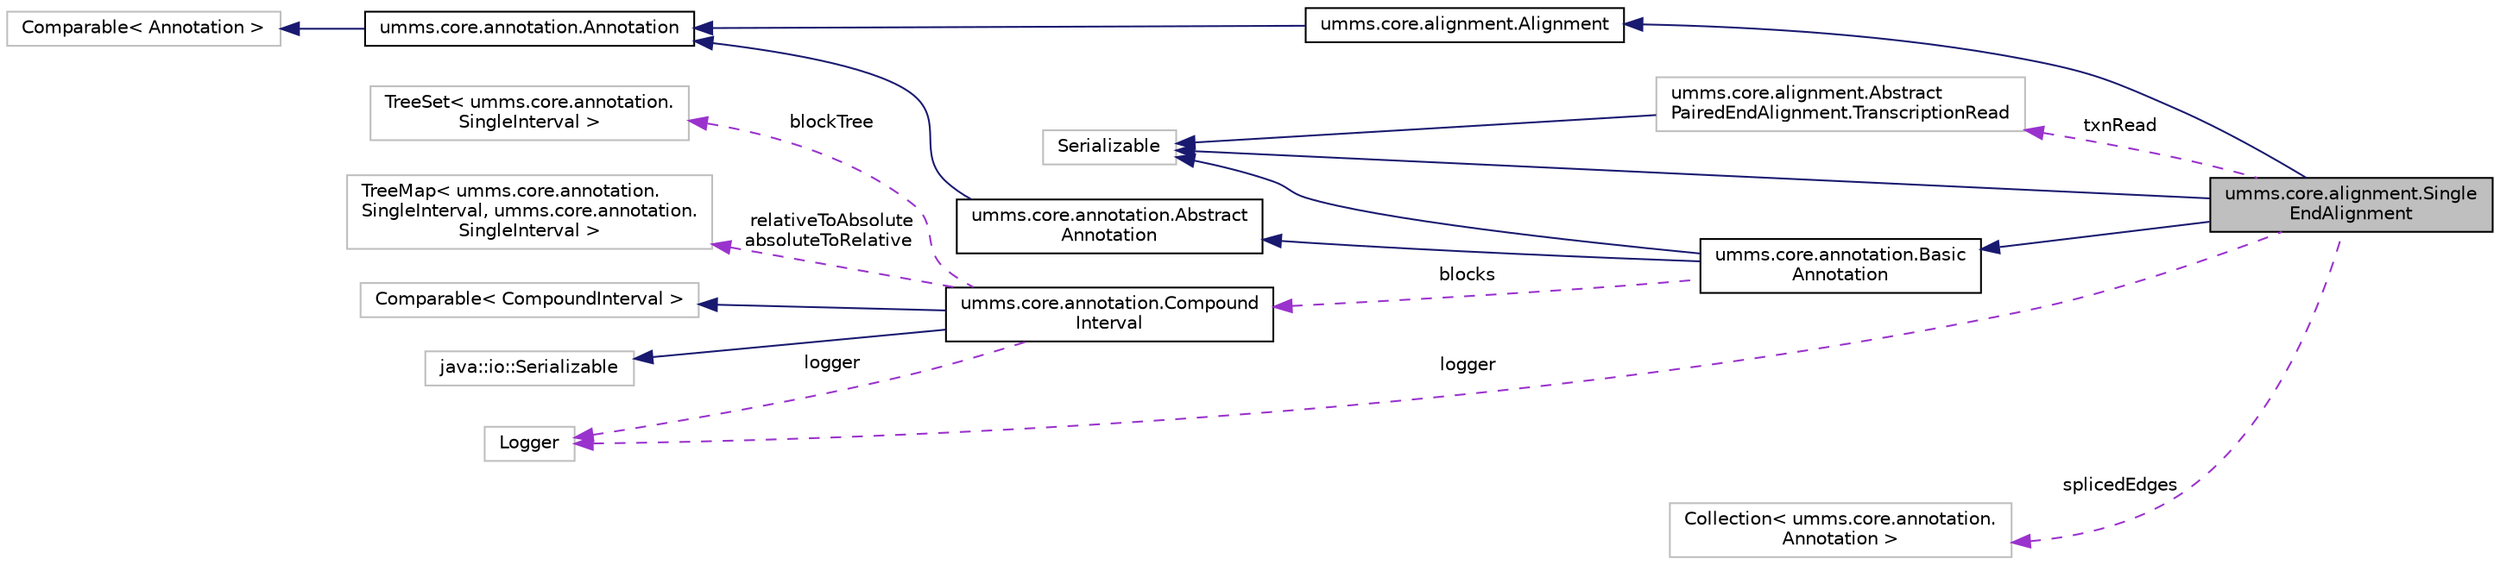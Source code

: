 digraph "umms.core.alignment.SingleEndAlignment"
{
  edge [fontname="Helvetica",fontsize="10",labelfontname="Helvetica",labelfontsize="10"];
  node [fontname="Helvetica",fontsize="10",shape=record];
  rankdir="LR";
  Node1 [label="umms.core.alignment.Single\lEndAlignment",height=0.2,width=0.4,color="black", fillcolor="grey75", style="filled" fontcolor="black"];
  Node2 -> Node1 [dir="back",color="midnightblue",fontsize="10",style="solid",fontname="Helvetica"];
  Node2 [label="umms.core.annotation.Basic\lAnnotation",height=0.2,width=0.4,color="black", fillcolor="white", style="filled",URL="$classumms_1_1core_1_1annotation_1_1_basic_annotation.html"];
  Node3 -> Node2 [dir="back",color="midnightblue",fontsize="10",style="solid",fontname="Helvetica"];
  Node3 [label="umms.core.annotation.Abstract\lAnnotation",height=0.2,width=0.4,color="black", fillcolor="white", style="filled",URL="$classumms_1_1core_1_1annotation_1_1_abstract_annotation.html"];
  Node4 -> Node3 [dir="back",color="midnightblue",fontsize="10",style="solid",fontname="Helvetica"];
  Node4 [label="umms.core.annotation.Annotation",height=0.2,width=0.4,color="black", fillcolor="white", style="filled",URL="$interfaceumms_1_1core_1_1annotation_1_1_annotation.html"];
  Node5 -> Node4 [dir="back",color="midnightblue",fontsize="10",style="solid",fontname="Helvetica"];
  Node5 [label="Comparable\< Annotation \>",height=0.2,width=0.4,color="grey75", fillcolor="white", style="filled"];
  Node6 -> Node2 [dir="back",color="midnightblue",fontsize="10",style="solid",fontname="Helvetica"];
  Node6 [label="Serializable",height=0.2,width=0.4,color="grey75", fillcolor="white", style="filled"];
  Node7 -> Node2 [dir="back",color="darkorchid3",fontsize="10",style="dashed",label=" blocks" ,fontname="Helvetica"];
  Node7 [label="umms.core.annotation.Compound\lInterval",height=0.2,width=0.4,color="black", fillcolor="white", style="filled",URL="$classumms_1_1core_1_1annotation_1_1_compound_interval.html"];
  Node8 -> Node7 [dir="back",color="midnightblue",fontsize="10",style="solid",fontname="Helvetica"];
  Node8 [label="Comparable\< CompoundInterval \>",height=0.2,width=0.4,color="grey75", fillcolor="white", style="filled"];
  Node9 -> Node7 [dir="back",color="midnightblue",fontsize="10",style="solid",fontname="Helvetica"];
  Node9 [label="java::io::Serializable",height=0.2,width=0.4,color="grey75", fillcolor="white", style="filled"];
  Node10 -> Node7 [dir="back",color="darkorchid3",fontsize="10",style="dashed",label=" logger" ,fontname="Helvetica"];
  Node10 [label="Logger",height=0.2,width=0.4,color="grey75", fillcolor="white", style="filled"];
  Node11 -> Node7 [dir="back",color="darkorchid3",fontsize="10",style="dashed",label=" blockTree" ,fontname="Helvetica"];
  Node11 [label="TreeSet\< umms.core.annotation.\lSingleInterval \>",height=0.2,width=0.4,color="grey75", fillcolor="white", style="filled"];
  Node12 -> Node7 [dir="back",color="darkorchid3",fontsize="10",style="dashed",label=" relativeToAbsolute\nabsoluteToRelative" ,fontname="Helvetica"];
  Node12 [label="TreeMap\< umms.core.annotation.\lSingleInterval, umms.core.annotation.\lSingleInterval \>",height=0.2,width=0.4,color="grey75", fillcolor="white", style="filled"];
  Node13 -> Node1 [dir="back",color="midnightblue",fontsize="10",style="solid",fontname="Helvetica"];
  Node13 [label="umms.core.alignment.Alignment",height=0.2,width=0.4,color="black", fillcolor="white", style="filled",URL="$interfaceumms_1_1core_1_1alignment_1_1_alignment.html"];
  Node4 -> Node13 [dir="back",color="midnightblue",fontsize="10",style="solid",fontname="Helvetica"];
  Node6 -> Node1 [dir="back",color="midnightblue",fontsize="10",style="solid",fontname="Helvetica"];
  Node10 -> Node1 [dir="back",color="darkorchid3",fontsize="10",style="dashed",label=" logger" ,fontname="Helvetica"];
  Node14 -> Node1 [dir="back",color="darkorchid3",fontsize="10",style="dashed",label=" splicedEdges" ,fontname="Helvetica"];
  Node14 [label="Collection\< umms.core.annotation.\lAnnotation \>",height=0.2,width=0.4,color="grey75", fillcolor="white", style="filled"];
  Node15 -> Node1 [dir="back",color="darkorchid3",fontsize="10",style="dashed",label=" txnRead" ,fontname="Helvetica"];
  Node15 [label="umms.core.alignment.Abstract\lPairedEndAlignment.TranscriptionRead",height=0.2,width=0.4,color="grey75", fillcolor="white", style="filled"];
  Node6 -> Node15 [dir="back",color="midnightblue",fontsize="10",style="solid",fontname="Helvetica"];
}
